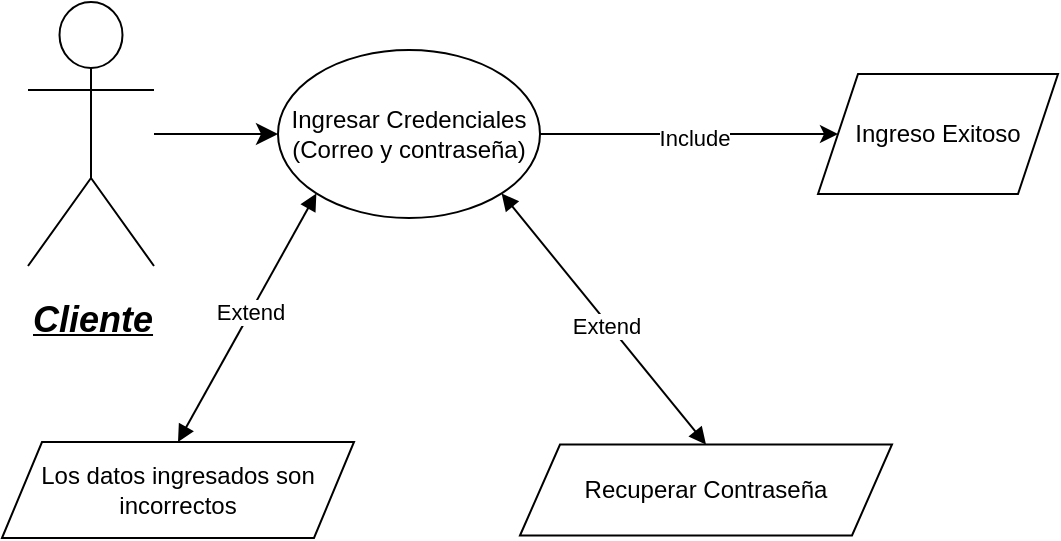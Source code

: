 <mxfile version="24.7.7">
  <diagram name="Página-1" id="WTjPW9QKz0gyJNQhYu-H">
    <mxGraphModel dx="1450" dy="570" grid="0" gridSize="10" guides="1" tooltips="1" connect="1" arrows="1" fold="1" page="0" pageScale="1" pageWidth="827" pageHeight="1169" math="0" shadow="0">
      <root>
        <mxCell id="0" />
        <mxCell id="1" parent="0" />
        <mxCell id="njQQPeLIlZZ1A4R_37HI-3" style="edgeStyle=none;curved=1;rounded=0;orthogonalLoop=1;jettySize=auto;html=1;fontSize=12;startSize=8;endSize=8;entryX=0;entryY=0.5;entryDx=0;entryDy=0;" parent="1" source="njQQPeLIlZZ1A4R_37HI-2" edge="1" target="njQQPeLIlZZ1A4R_37HI-7">
          <mxGeometry relative="1" as="geometry">
            <mxPoint x="139" y="71" as="targetPoint" />
          </mxGeometry>
        </mxCell>
        <mxCell id="njQQPeLIlZZ1A4R_37HI-2" value="&lt;p style=&quot;line-height: 30%; font-size: 18px;&quot;&gt;&lt;b&gt;&lt;i&gt;&lt;u&gt;Cliente&lt;/u&gt;&lt;/i&gt;&lt;/b&gt;&lt;/p&gt;" style="shape=umlActor;verticalLabelPosition=bottom;verticalAlign=top;html=1;outlineConnect=0;" parent="1" vertex="1">
          <mxGeometry x="-275" y="5" width="63" height="132" as="geometry" />
        </mxCell>
        <mxCell id="njQQPeLIlZZ1A4R_37HI-7" value="Ingresar Credenciales (Correo y contraseña)" style="ellipse;whiteSpace=wrap;html=1;" parent="1" vertex="1">
          <mxGeometry x="-150" y="29" width="131" height="84" as="geometry" />
        </mxCell>
        <mxCell id="njQQPeLIlZZ1A4R_37HI-8" style="edgeStyle=none;curved=1;rounded=0;orthogonalLoop=1;jettySize=auto;html=1;exitX=1;exitY=0.333;exitDx=0;exitDy=0;exitPerimeter=0;fontSize=12;startSize=8;endSize=8;" parent="1" source="njQQPeLIlZZ1A4R_37HI-2" target="njQQPeLIlZZ1A4R_37HI-2" edge="1">
          <mxGeometry relative="1" as="geometry" />
        </mxCell>
        <mxCell id="JONmGE6MkuXsMNqA67Qh-2" value="" style="endArrow=classic;html=1;rounded=0;exitX=1;exitY=0.5;exitDx=0;exitDy=0;entryX=0;entryY=0.5;entryDx=0;entryDy=0;" edge="1" parent="1" source="njQQPeLIlZZ1A4R_37HI-7" target="JONmGE6MkuXsMNqA67Qh-7">
          <mxGeometry relative="1" as="geometry">
            <mxPoint x="-5" y="72.25" as="sourcePoint" />
            <mxPoint x="121" y="69.75" as="targetPoint" />
          </mxGeometry>
        </mxCell>
        <mxCell id="JONmGE6MkuXsMNqA67Qh-5" value="Include" style="edgeLabel;html=1;align=center;verticalAlign=middle;resizable=0;points=[];" vertex="1" connectable="0" parent="JONmGE6MkuXsMNqA67Qh-2">
          <mxGeometry x="0.048" y="-4" relative="1" as="geometry">
            <mxPoint x="-1" y="-2" as="offset" />
          </mxGeometry>
        </mxCell>
        <mxCell id="JONmGE6MkuXsMNqA67Qh-7" value="Ingreso Exitoso" style="shape=parallelogram;perimeter=parallelogramPerimeter;whiteSpace=wrap;html=1;fixedSize=1;" vertex="1" parent="1">
          <mxGeometry x="120" y="41" width="120" height="60" as="geometry" />
        </mxCell>
        <mxCell id="JONmGE6MkuXsMNqA67Qh-8" value="" style="endArrow=block;startArrow=block;endFill=1;startFill=1;html=1;rounded=0;exitX=1;exitY=1;exitDx=0;exitDy=0;entryX=0.5;entryY=0;entryDx=0;entryDy=0;" edge="1" parent="1" source="njQQPeLIlZZ1A4R_37HI-7" target="JONmGE6MkuXsMNqA67Qh-17">
          <mxGeometry width="160" relative="1" as="geometry">
            <mxPoint x="-93" y="252" as="sourcePoint" />
            <mxPoint x="30" y="206" as="targetPoint" />
          </mxGeometry>
        </mxCell>
        <mxCell id="JONmGE6MkuXsMNqA67Qh-9" value="Extend" style="edgeLabel;html=1;align=center;verticalAlign=middle;resizable=0;points=[];" vertex="1" connectable="0" parent="JONmGE6MkuXsMNqA67Qh-8">
          <mxGeometry x="0.04" y="-2" relative="1" as="geometry">
            <mxPoint as="offset" />
          </mxGeometry>
        </mxCell>
        <mxCell id="JONmGE6MkuXsMNqA67Qh-10" value="Los datos ingresados son incorrectos" style="shape=parallelogram;perimeter=parallelogramPerimeter;whiteSpace=wrap;html=1;fixedSize=1;" vertex="1" parent="1">
          <mxGeometry x="-288" y="225" width="176" height="48" as="geometry" />
        </mxCell>
        <mxCell id="JONmGE6MkuXsMNqA67Qh-15" value="" style="endArrow=block;startArrow=block;endFill=1;startFill=1;html=1;rounded=0;exitX=0.5;exitY=0;exitDx=0;exitDy=0;entryX=0;entryY=1;entryDx=0;entryDy=0;" edge="1" parent="1" source="JONmGE6MkuXsMNqA67Qh-10" target="njQQPeLIlZZ1A4R_37HI-7">
          <mxGeometry width="160" relative="1" as="geometry">
            <mxPoint x="125" y="252" as="sourcePoint" />
            <mxPoint x="285" y="252" as="targetPoint" />
          </mxGeometry>
        </mxCell>
        <mxCell id="JONmGE6MkuXsMNqA67Qh-16" value="Extend" style="edgeLabel;html=1;align=center;verticalAlign=middle;resizable=0;points=[];" vertex="1" connectable="0" parent="JONmGE6MkuXsMNqA67Qh-15">
          <mxGeometry x="0.05" relative="1" as="geometry">
            <mxPoint as="offset" />
          </mxGeometry>
        </mxCell>
        <mxCell id="JONmGE6MkuXsMNqA67Qh-17" value="Recuperar Contraseña" style="shape=parallelogram;perimeter=parallelogramPerimeter;whiteSpace=wrap;html=1;fixedSize=1;" vertex="1" parent="1">
          <mxGeometry x="-29" y="226.25" width="186" height="45.5" as="geometry" />
        </mxCell>
      </root>
    </mxGraphModel>
  </diagram>
</mxfile>
